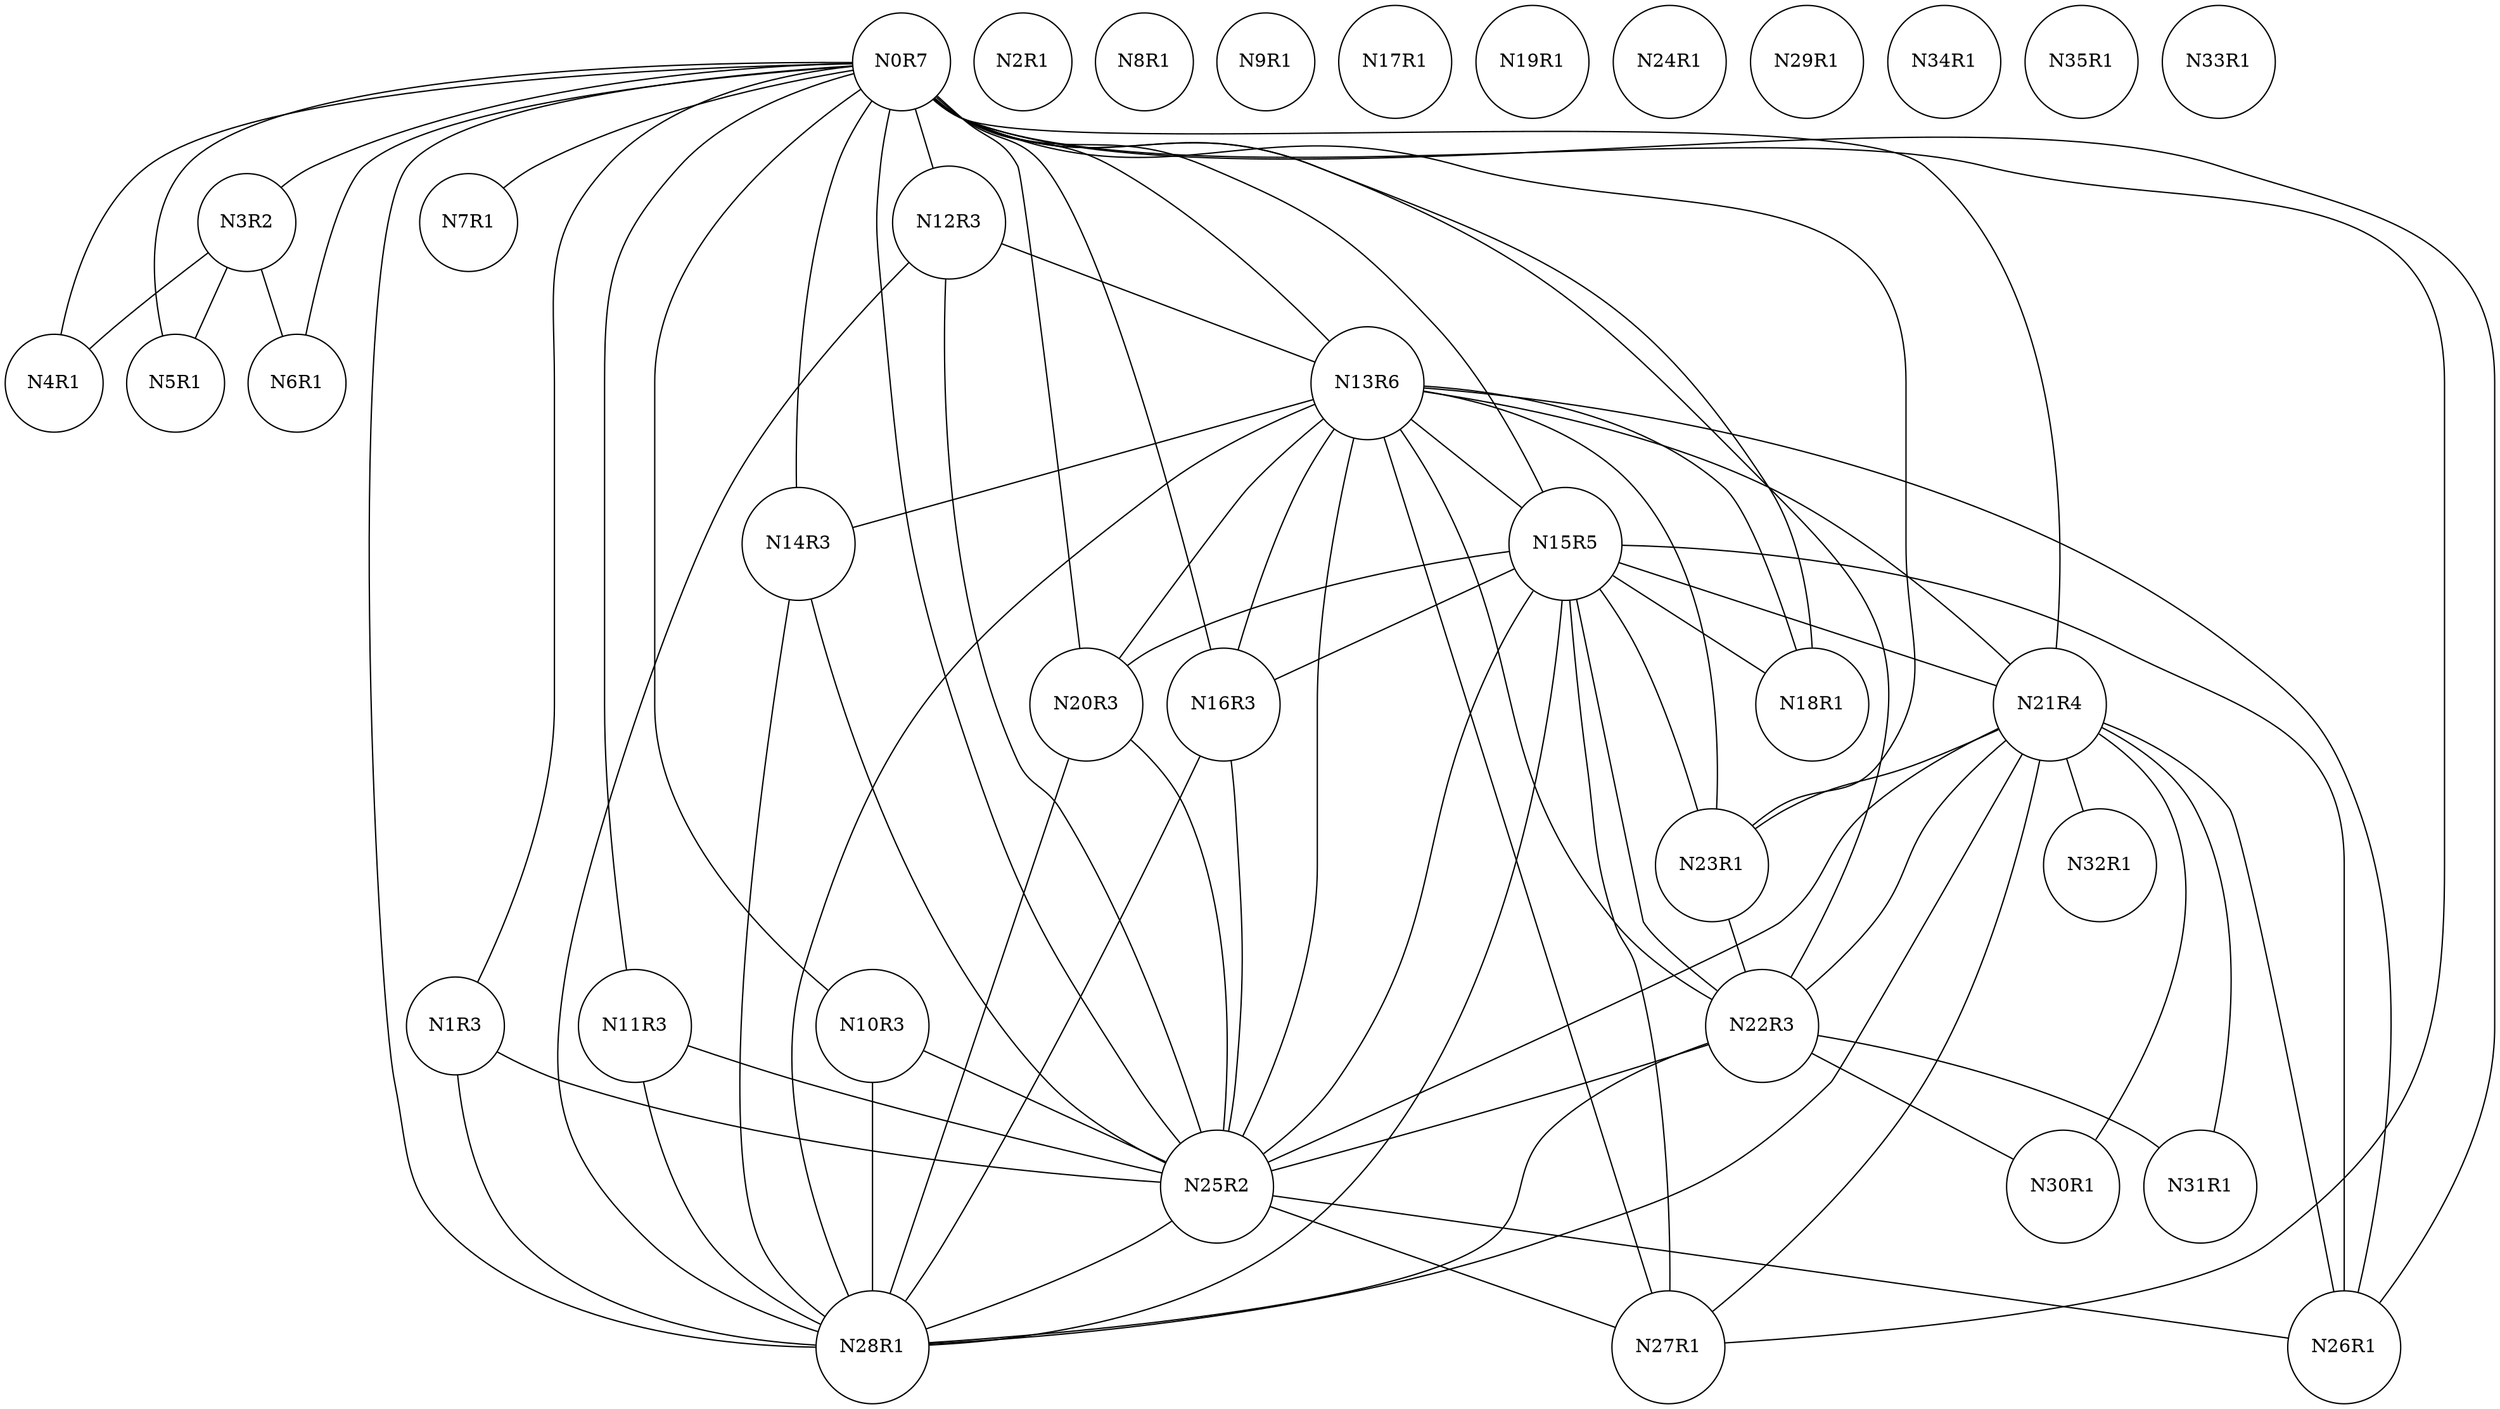 graph ig {
    node [shape = circle];
    N0R7;
    N1R3;
    N2R1;
    N3R2;
    N4R1;
    N5R1;
    N6R1;
    N7R1;
    N8R1;
    N9R1;
    N10R3;
    N11R3;
    N12R3;
    N13R6;
    N14R3;
    N15R5;
    N17R1;
    N16R3;
    N19R1;
    N18R1;
    N21R4;
    N20R3;
    N23R1;
    N22R3;
    N25R2;
    N24R1;
    N27R1;
    N26R1;
    N29R1;
    N28R1;
    N31R1;
    N30R1;
    N34R1;
    N35R1;
    N32R1;
    N33R1;
    N0R7 -- N26R1;
    N0R7 -- N25R2;
    N0R7 -- N22R3;
    N0R7 -- N21R4;
    N0R7 -- N15R5;
    N0R7 -- N13R6;
    N0R7 -- N28R1;
    N0R7 -- N27R1;
    N0R7 -- N23R1;
    N0R7 -- N20R3;
    N0R7 -- N18R1;
    N0R7 -- N16R3;
    N0R7 -- N14R3;
    N0R7 -- N12R3;
    N0R7 -- N11R3;
    N0R7 -- N10R3;
    N0R7 -- N7R1;
    N0R7 -- N6R1;
    N0R7 -- N5R1;
    N0R7 -- N4R1;
    N0R7 -- N3R2;
    N0R7 -- N1R3;
    N1R3 -- N28R1;
    N1R3 -- N25R2;
    N3R2 -- N6R1;
    N3R2 -- N5R1;
    N3R2 -- N4R1;
    N10R3 -- N28R1;
    N10R3 -- N25R2;
    N11R3 -- N28R1;
    N11R3 -- N25R2;
    N12R3 -- N13R6;
    N12R3 -- N28R1;
    N12R3 -- N25R2;
    N13R6 -- N28R1;
    N13R6 -- N26R1;
    N13R6 -- N25R2;
    N13R6 -- N22R3;
    N13R6 -- N21R4;
    N13R6 -- N15R5;
    N13R6 -- N27R1;
    N13R6 -- N23R1;
    N13R6 -- N20R3;
    N13R6 -- N18R1;
    N13R6 -- N16R3;
    N13R6 -- N14R3;
    N14R3 -- N28R1;
    N14R3 -- N25R2;
    N15R5 -- N21R4;
    N15R5 -- N28R1;
    N15R5 -- N26R1;
    N15R5 -- N25R2;
    N15R5 -- N22R3;
    N15R5 -- N27R1;
    N15R5 -- N23R1;
    N15R5 -- N20R3;
    N15R5 -- N18R1;
    N15R5 -- N16R3;
    N16R3 -- N28R1;
    N16R3 -- N25R2;
    N21R4 -- N26R1;
    N21R4 -- N25R2;
    N21R4 -- N32R1;
    N21R4 -- N31R1;
    N21R4 -- N30R1;
    N21R4 -- N22R3;
    N21R4 -- N28R1;
    N21R4 -- N27R1;
    N21R4 -- N23R1;
    N20R3 -- N28R1;
    N20R3 -- N25R2;
    N23R1 -- N22R3;
    N22R3 -- N31R1;
    N22R3 -- N30R1;
    N22R3 -- N28R1;
    N22R3 -- N25R2;
    N25R2 -- N28R1;
    N25R2 -- N26R1;
    N25R2 -- N27R1;
}

